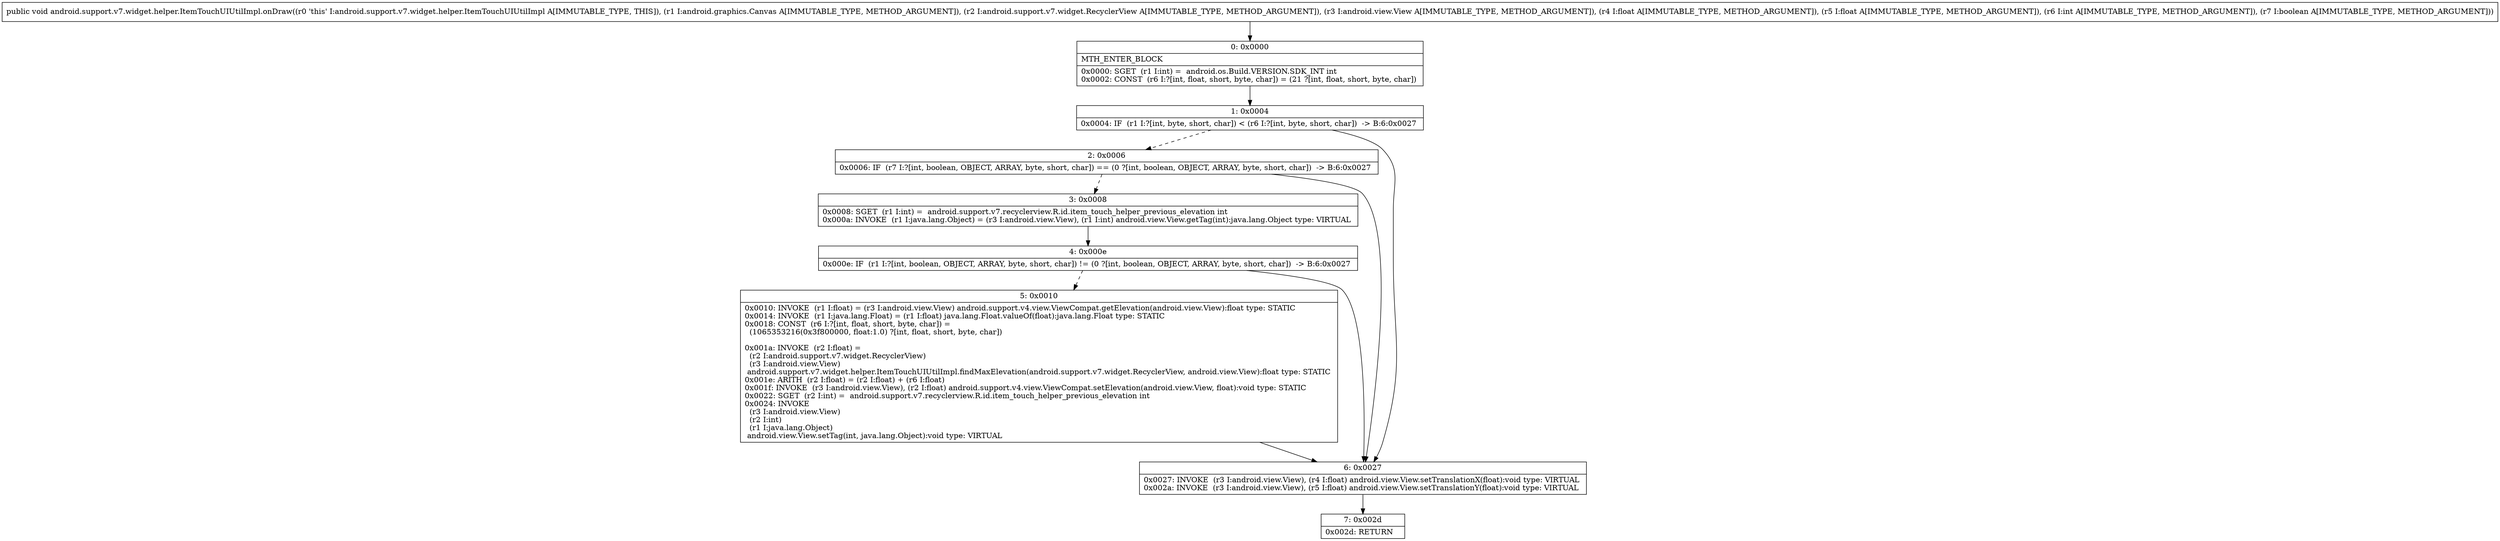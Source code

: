 digraph "CFG forandroid.support.v7.widget.helper.ItemTouchUIUtilImpl.onDraw(Landroid\/graphics\/Canvas;Landroid\/support\/v7\/widget\/RecyclerView;Landroid\/view\/View;FFIZ)V" {
Node_0 [shape=record,label="{0\:\ 0x0000|MTH_ENTER_BLOCK\l|0x0000: SGET  (r1 I:int) =  android.os.Build.VERSION.SDK_INT int \l0x0002: CONST  (r6 I:?[int, float, short, byte, char]) = (21 ?[int, float, short, byte, char]) \l}"];
Node_1 [shape=record,label="{1\:\ 0x0004|0x0004: IF  (r1 I:?[int, byte, short, char]) \< (r6 I:?[int, byte, short, char])  \-\> B:6:0x0027 \l}"];
Node_2 [shape=record,label="{2\:\ 0x0006|0x0006: IF  (r7 I:?[int, boolean, OBJECT, ARRAY, byte, short, char]) == (0 ?[int, boolean, OBJECT, ARRAY, byte, short, char])  \-\> B:6:0x0027 \l}"];
Node_3 [shape=record,label="{3\:\ 0x0008|0x0008: SGET  (r1 I:int) =  android.support.v7.recyclerview.R.id.item_touch_helper_previous_elevation int \l0x000a: INVOKE  (r1 I:java.lang.Object) = (r3 I:android.view.View), (r1 I:int) android.view.View.getTag(int):java.lang.Object type: VIRTUAL \l}"];
Node_4 [shape=record,label="{4\:\ 0x000e|0x000e: IF  (r1 I:?[int, boolean, OBJECT, ARRAY, byte, short, char]) != (0 ?[int, boolean, OBJECT, ARRAY, byte, short, char])  \-\> B:6:0x0027 \l}"];
Node_5 [shape=record,label="{5\:\ 0x0010|0x0010: INVOKE  (r1 I:float) = (r3 I:android.view.View) android.support.v4.view.ViewCompat.getElevation(android.view.View):float type: STATIC \l0x0014: INVOKE  (r1 I:java.lang.Float) = (r1 I:float) java.lang.Float.valueOf(float):java.lang.Float type: STATIC \l0x0018: CONST  (r6 I:?[int, float, short, byte, char]) = \l  (1065353216(0x3f800000, float:1.0) ?[int, float, short, byte, char])\l \l0x001a: INVOKE  (r2 I:float) = \l  (r2 I:android.support.v7.widget.RecyclerView)\l  (r3 I:android.view.View)\l android.support.v7.widget.helper.ItemTouchUIUtilImpl.findMaxElevation(android.support.v7.widget.RecyclerView, android.view.View):float type: STATIC \l0x001e: ARITH  (r2 I:float) = (r2 I:float) + (r6 I:float) \l0x001f: INVOKE  (r3 I:android.view.View), (r2 I:float) android.support.v4.view.ViewCompat.setElevation(android.view.View, float):void type: STATIC \l0x0022: SGET  (r2 I:int) =  android.support.v7.recyclerview.R.id.item_touch_helper_previous_elevation int \l0x0024: INVOKE  \l  (r3 I:android.view.View)\l  (r2 I:int)\l  (r1 I:java.lang.Object)\l android.view.View.setTag(int, java.lang.Object):void type: VIRTUAL \l}"];
Node_6 [shape=record,label="{6\:\ 0x0027|0x0027: INVOKE  (r3 I:android.view.View), (r4 I:float) android.view.View.setTranslationX(float):void type: VIRTUAL \l0x002a: INVOKE  (r3 I:android.view.View), (r5 I:float) android.view.View.setTranslationY(float):void type: VIRTUAL \l}"];
Node_7 [shape=record,label="{7\:\ 0x002d|0x002d: RETURN   \l}"];
MethodNode[shape=record,label="{public void android.support.v7.widget.helper.ItemTouchUIUtilImpl.onDraw((r0 'this' I:android.support.v7.widget.helper.ItemTouchUIUtilImpl A[IMMUTABLE_TYPE, THIS]), (r1 I:android.graphics.Canvas A[IMMUTABLE_TYPE, METHOD_ARGUMENT]), (r2 I:android.support.v7.widget.RecyclerView A[IMMUTABLE_TYPE, METHOD_ARGUMENT]), (r3 I:android.view.View A[IMMUTABLE_TYPE, METHOD_ARGUMENT]), (r4 I:float A[IMMUTABLE_TYPE, METHOD_ARGUMENT]), (r5 I:float A[IMMUTABLE_TYPE, METHOD_ARGUMENT]), (r6 I:int A[IMMUTABLE_TYPE, METHOD_ARGUMENT]), (r7 I:boolean A[IMMUTABLE_TYPE, METHOD_ARGUMENT])) }"];
MethodNode -> Node_0;
Node_0 -> Node_1;
Node_1 -> Node_2[style=dashed];
Node_1 -> Node_6;
Node_2 -> Node_3[style=dashed];
Node_2 -> Node_6;
Node_3 -> Node_4;
Node_4 -> Node_5[style=dashed];
Node_4 -> Node_6;
Node_5 -> Node_6;
Node_6 -> Node_7;
}

